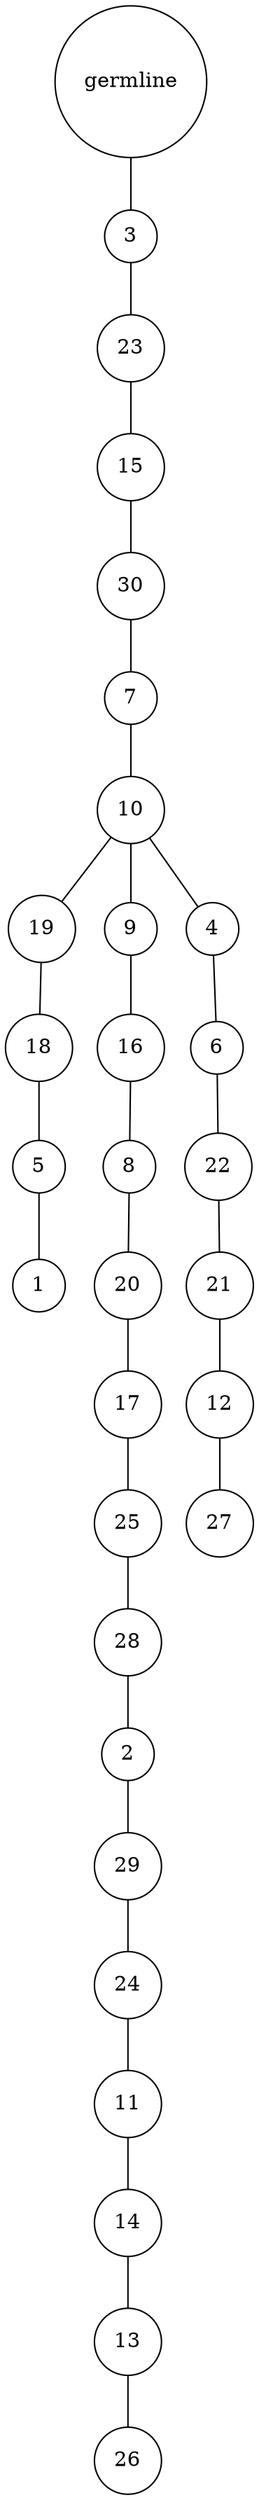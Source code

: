 graph {
	rankdir=UD;
	splines=line;
	node [shape=circle]
	"0x7fa6c1bd1430" [label="germline"];
	"0x7fa6c1bd1460" [label="3"];
	"0x7fa6c1bd1430" -- "0x7fa6c1bd1460" ;
	"0x7fa6c1bd1490" [label="23"];
	"0x7fa6c1bd1460" -- "0x7fa6c1bd1490" ;
	"0x7fa6c1bd14c0" [label="15"];
	"0x7fa6c1bd1490" -- "0x7fa6c1bd14c0" ;
	"0x7fa6c1bd14f0" [label="30"];
	"0x7fa6c1bd14c0" -- "0x7fa6c1bd14f0" ;
	"0x7fa6c1bd1520" [label="7"];
	"0x7fa6c1bd14f0" -- "0x7fa6c1bd1520" ;
	"0x7fa6c1bd1550" [label="10"];
	"0x7fa6c1bd1520" -- "0x7fa6c1bd1550" ;
	"0x7fa6c1bd1580" [label="19"];
	"0x7fa6c1bd1550" -- "0x7fa6c1bd1580" ;
	"0x7fa6c1bd15b0" [label="18"];
	"0x7fa6c1bd1580" -- "0x7fa6c1bd15b0" ;
	"0x7fa6c1bd15e0" [label="5"];
	"0x7fa6c1bd15b0" -- "0x7fa6c1bd15e0" ;
	"0x7fa6c1bd1610" [label="1"];
	"0x7fa6c1bd15e0" -- "0x7fa6c1bd1610" ;
	"0x7fa6c1bd1640" [label="9"];
	"0x7fa6c1bd1550" -- "0x7fa6c1bd1640" ;
	"0x7fa6c1bd1670" [label="16"];
	"0x7fa6c1bd1640" -- "0x7fa6c1bd1670" ;
	"0x7fa6c1bd16a0" [label="8"];
	"0x7fa6c1bd1670" -- "0x7fa6c1bd16a0" ;
	"0x7fa6c1bd16d0" [label="20"];
	"0x7fa6c1bd16a0" -- "0x7fa6c1bd16d0" ;
	"0x7fa6c1bd1700" [label="17"];
	"0x7fa6c1bd16d0" -- "0x7fa6c1bd1700" ;
	"0x7fa6c1bd1730" [label="25"];
	"0x7fa6c1bd1700" -- "0x7fa6c1bd1730" ;
	"0x7fa6c1bd1760" [label="28"];
	"0x7fa6c1bd1730" -- "0x7fa6c1bd1760" ;
	"0x7fa6c1bd1790" [label="2"];
	"0x7fa6c1bd1760" -- "0x7fa6c1bd1790" ;
	"0x7fa6c1bd17c0" [label="29"];
	"0x7fa6c1bd1790" -- "0x7fa6c1bd17c0" ;
	"0x7fa6c1bd17f0" [label="24"];
	"0x7fa6c1bd17c0" -- "0x7fa6c1bd17f0" ;
	"0x7fa6c1bd1820" [label="11"];
	"0x7fa6c1bd17f0" -- "0x7fa6c1bd1820" ;
	"0x7fa6c1bd1850" [label="14"];
	"0x7fa6c1bd1820" -- "0x7fa6c1bd1850" ;
	"0x7fa6c1bd1880" [label="13"];
	"0x7fa6c1bd1850" -- "0x7fa6c1bd1880" ;
	"0x7fa6c1bd18b0" [label="26"];
	"0x7fa6c1bd1880" -- "0x7fa6c1bd18b0" ;
	"0x7fa6c1bd18e0" [label="4"];
	"0x7fa6c1bd1550" -- "0x7fa6c1bd18e0" ;
	"0x7fa6c1bd1910" [label="6"];
	"0x7fa6c1bd18e0" -- "0x7fa6c1bd1910" ;
	"0x7fa6c1bd1940" [label="22"];
	"0x7fa6c1bd1910" -- "0x7fa6c1bd1940" ;
	"0x7fa6c1bd1970" [label="21"];
	"0x7fa6c1bd1940" -- "0x7fa6c1bd1970" ;
	"0x7fa6c1bd19a0" [label="12"];
	"0x7fa6c1bd1970" -- "0x7fa6c1bd19a0" ;
	"0x7fa6c1bd19d0" [label="27"];
	"0x7fa6c1bd19a0" -- "0x7fa6c1bd19d0" ;
}
